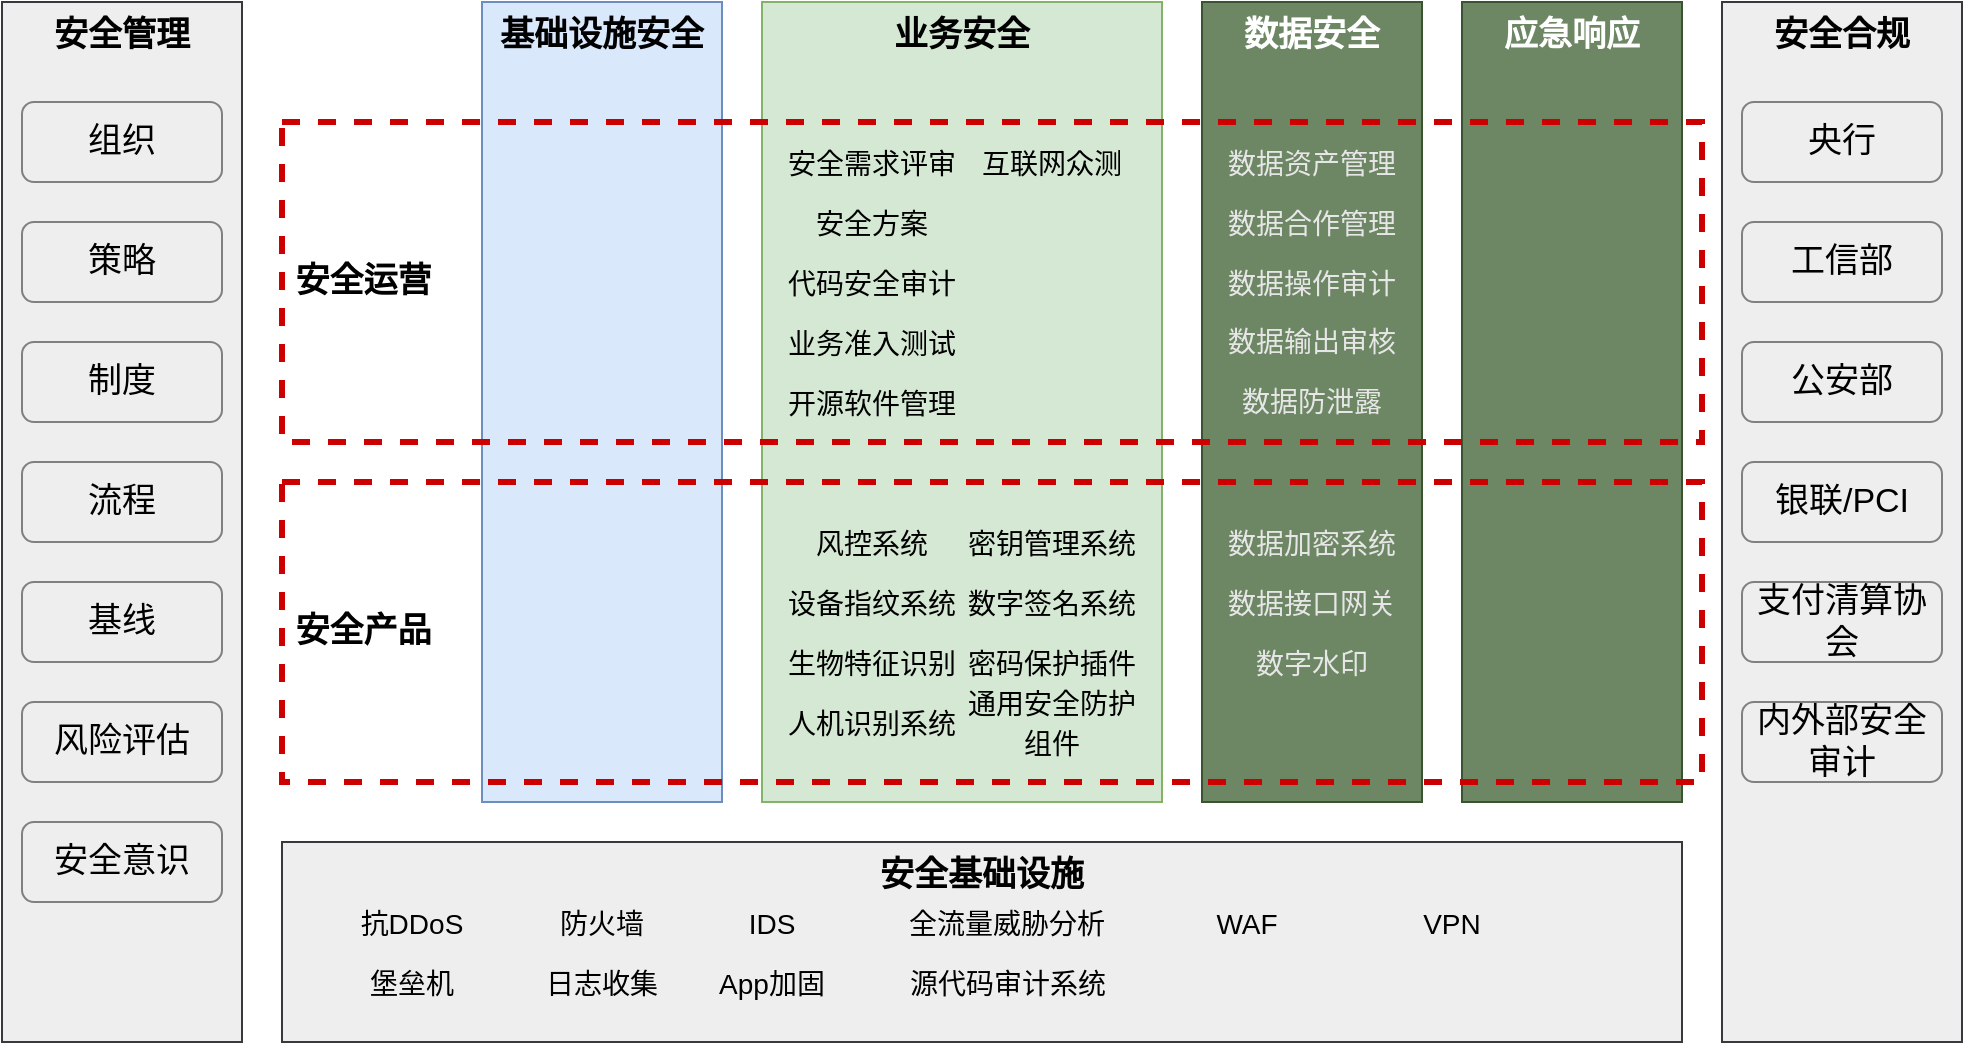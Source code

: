 <mxfile version="13.10.4" type="github">
  <diagram id="ONMBJDPt_NaG4KfXnIjE" name="Page-1">
    <mxGraphModel dx="1422" dy="857" grid="1" gridSize="10" guides="1" tooltips="1" connect="1" arrows="1" fold="1" page="1" pageScale="1" pageWidth="1654" pageHeight="2336" math="0" shadow="0">
      <root>
        <mxCell id="0" />
        <mxCell id="1" parent="0" />
        <mxCell id="Lal26h7ypOEPW8l7nXnO-2" value="安全合规" style="rounded=0;whiteSpace=wrap;html=1;align=center;labelPosition=center;verticalLabelPosition=middle;verticalAlign=top;fontStyle=1;fontSize=17;fillColor=#eeeeee;strokeColor=#36393d;" vertex="1" parent="1">
          <mxGeometry x="920" y="190" width="120" height="520" as="geometry" />
        </mxCell>
        <mxCell id="Lal26h7ypOEPW8l7nXnO-3" value="安全基础设施" style="rounded=0;whiteSpace=wrap;html=1;shadow=0;fontSize=17;fontStyle=1;verticalAlign=top;strokeColor=#36393d;fillColor=#eeeeee;glass=0;sketch=0;" vertex="1" parent="1">
          <mxGeometry x="200" y="610" width="700" height="100" as="geometry" />
        </mxCell>
        <mxCell id="Lal26h7ypOEPW8l7nXnO-63" value="vertical rectangle" parent="0" />
        <mxCell id="Lal26h7ypOEPW8l7nXnO-1" value="安全管理" style="rounded=0;whiteSpace=wrap;html=1;fontSize=17;fontStyle=1;verticalAlign=top;fillColor=#eeeeee;strokeColor=#36393d;" vertex="1" parent="Lal26h7ypOEPW8l7nXnO-63">
          <mxGeometry x="60" y="190" width="120" height="520" as="geometry" />
        </mxCell>
        <mxCell id="Lal26h7ypOEPW8l7nXnO-7" value="基础设施安全" style="rounded=0;whiteSpace=wrap;html=1;fontSize=17;fontStyle=1;verticalAlign=top;fillColor=#dae8fc;strokeColor=#6c8ebf;glass=0;shadow=0;sketch=0;" vertex="1" parent="Lal26h7ypOEPW8l7nXnO-63">
          <mxGeometry x="300" y="190" width="120" height="400" as="geometry" />
        </mxCell>
        <mxCell id="Lal26h7ypOEPW8l7nXnO-6" value="业务安全" style="rounded=0;whiteSpace=wrap;html=1;fontSize=17;fontStyle=1;verticalAlign=top;fillColor=#d5e8d4;strokeColor=#82b366;" vertex="1" parent="Lal26h7ypOEPW8l7nXnO-63">
          <mxGeometry x="440" y="190" width="200" height="400" as="geometry" />
        </mxCell>
        <mxCell id="Lal26h7ypOEPW8l7nXnO-8" value="数据安全" style="rounded=0;whiteSpace=wrap;html=1;fontSize=17;fontStyle=1;verticalAlign=top;fillColor=#6d8764;strokeColor=#3A5431;fontColor=#ffffff;" vertex="1" parent="Lal26h7ypOEPW8l7nXnO-63">
          <mxGeometry x="660" y="190" width="110" height="400" as="geometry" />
        </mxCell>
        <mxCell id="Lal26h7ypOEPW8l7nXnO-60" value="应急响应" style="rounded=0;whiteSpace=wrap;html=1;fontSize=17;fontStyle=1;verticalAlign=top;fillColor=#6d8764;strokeColor=#3A5431;fontColor=#ffffff;" vertex="1" parent="Lal26h7ypOEPW8l7nXnO-63">
          <mxGeometry x="790" y="190" width="110" height="400" as="geometry" />
        </mxCell>
        <mxCell id="Lal26h7ypOEPW8l7nXnO-64" value="horizontal rectangle" parent="0" />
        <mxCell id="Lal26h7ypOEPW8l7nXnO-5" value="&amp;nbsp;安全运营" style="rounded=0;whiteSpace=wrap;html=1;fontSize=17;fontStyle=1;verticalAlign=middle;align=left;dashed=1;strokeWidth=3;labelBackgroundColor=none;fillColor=none;strokeColor=#CC0000;" vertex="1" parent="Lal26h7ypOEPW8l7nXnO-64">
          <mxGeometry x="200" y="250" width="710" height="160" as="geometry" />
        </mxCell>
        <mxCell id="Lal26h7ypOEPW8l7nXnO-4" value="&amp;nbsp;安全产品" style="rounded=0;whiteSpace=wrap;html=1;fontSize=17;fontStyle=1;verticalAlign=middle;align=left;dashed=1;strokeColor=#CC0000;strokeWidth=3;fillColor=none;" vertex="1" parent="Lal26h7ypOEPW8l7nXnO-64">
          <mxGeometry x="200" y="430" width="710" height="150" as="geometry" />
        </mxCell>
        <mxCell id="Lal26h7ypOEPW8l7nXnO-65" value="texts" parent="0" />
        <mxCell id="Lal26h7ypOEPW8l7nXnO-10" value="组织" style="rounded=1;whiteSpace=wrap;html=1;shadow=0;glass=0;labelBackgroundColor=none;sketch=0;strokeWidth=1;fillColor=none;gradientColor=none;fontSize=17;align=center;strokeColor=#808080;" vertex="1" parent="Lal26h7ypOEPW8l7nXnO-65">
          <mxGeometry x="70" y="240" width="100" height="40" as="geometry" />
        </mxCell>
        <mxCell id="Lal26h7ypOEPW8l7nXnO-11" value="策略" style="rounded=1;whiteSpace=wrap;html=1;shadow=0;glass=0;labelBackgroundColor=none;sketch=0;strokeWidth=1;fillColor=none;gradientColor=none;fontSize=17;align=center;strokeColor=#808080;" vertex="1" parent="Lal26h7ypOEPW8l7nXnO-65">
          <mxGeometry x="70" y="300" width="100" height="40" as="geometry" />
        </mxCell>
        <mxCell id="Lal26h7ypOEPW8l7nXnO-12" value="制度" style="rounded=1;whiteSpace=wrap;html=1;shadow=0;glass=0;labelBackgroundColor=none;sketch=0;strokeWidth=1;fillColor=none;gradientColor=none;fontSize=17;align=center;strokeColor=#808080;" vertex="1" parent="Lal26h7ypOEPW8l7nXnO-65">
          <mxGeometry x="70" y="360" width="100" height="40" as="geometry" />
        </mxCell>
        <mxCell id="Lal26h7ypOEPW8l7nXnO-13" value="流程" style="rounded=1;whiteSpace=wrap;html=1;shadow=0;glass=0;labelBackgroundColor=none;sketch=0;strokeWidth=1;fillColor=none;gradientColor=none;fontSize=17;align=center;strokeColor=#808080;" vertex="1" parent="Lal26h7ypOEPW8l7nXnO-65">
          <mxGeometry x="70" y="420" width="100" height="40" as="geometry" />
        </mxCell>
        <mxCell id="Lal26h7ypOEPW8l7nXnO-14" value="基线" style="rounded=1;whiteSpace=wrap;html=1;shadow=0;glass=0;labelBackgroundColor=none;sketch=0;strokeWidth=1;fillColor=none;gradientColor=none;fontSize=17;align=center;strokeColor=#808080;" vertex="1" parent="Lal26h7ypOEPW8l7nXnO-65">
          <mxGeometry x="70" y="480" width="100" height="40" as="geometry" />
        </mxCell>
        <mxCell id="Lal26h7ypOEPW8l7nXnO-15" value="风险评估" style="rounded=1;whiteSpace=wrap;html=1;shadow=0;glass=0;labelBackgroundColor=none;sketch=0;strokeWidth=1;fillColor=none;gradientColor=none;fontSize=17;align=center;strokeColor=#808080;" vertex="1" parent="Lal26h7ypOEPW8l7nXnO-65">
          <mxGeometry x="70" y="540" width="100" height="40" as="geometry" />
        </mxCell>
        <mxCell id="Lal26h7ypOEPW8l7nXnO-16" value="安全意识" style="rounded=1;whiteSpace=wrap;html=1;shadow=0;glass=0;labelBackgroundColor=none;sketch=0;strokeWidth=1;fillColor=none;gradientColor=none;fontSize=17;align=center;strokeColor=#808080;" vertex="1" parent="Lal26h7ypOEPW8l7nXnO-65">
          <mxGeometry x="70" y="600" width="100" height="40" as="geometry" />
        </mxCell>
        <mxCell id="Lal26h7ypOEPW8l7nXnO-41" value="&lt;font style=&quot;font-size: 14px&quot;&gt;安全需求评审&lt;/font&gt;" style="text;html=1;strokeColor=none;fillColor=none;align=center;verticalAlign=middle;whiteSpace=wrap;rounded=0;shadow=0;glass=0;labelBackgroundColor=none;sketch=0;fontSize=16;" vertex="1" parent="Lal26h7ypOEPW8l7nXnO-65">
          <mxGeometry x="450" y="260" width="90" height="20" as="geometry" />
        </mxCell>
        <mxCell id="Lal26h7ypOEPW8l7nXnO-45" value="&lt;font style=&quot;font-size: 14px&quot;&gt;互联网众测&lt;/font&gt;" style="text;html=1;strokeColor=none;fillColor=none;align=center;verticalAlign=middle;whiteSpace=wrap;rounded=0;shadow=0;glass=0;labelBackgroundColor=none;sketch=0;fontSize=16;" vertex="1" parent="Lal26h7ypOEPW8l7nXnO-65">
          <mxGeometry x="540" y="260" width="90" height="20" as="geometry" />
        </mxCell>
        <mxCell id="Lal26h7ypOEPW8l7nXnO-54" value="&lt;font style=&quot;font-size: 14px&quot;&gt;安全方案&lt;/font&gt;" style="text;html=1;strokeColor=none;fillColor=none;align=center;verticalAlign=middle;whiteSpace=wrap;rounded=0;shadow=0;glass=0;labelBackgroundColor=none;sketch=0;fontSize=16;" vertex="1" parent="Lal26h7ypOEPW8l7nXnO-65">
          <mxGeometry x="450" y="290" width="90" height="20" as="geometry" />
        </mxCell>
        <mxCell id="Lal26h7ypOEPW8l7nXnO-42" value="&lt;font style=&quot;font-size: 14px&quot;&gt;代码安全审计&lt;/font&gt;" style="text;html=1;strokeColor=none;fillColor=none;align=center;verticalAlign=middle;whiteSpace=wrap;rounded=0;shadow=0;glass=0;labelBackgroundColor=none;sketch=0;fontSize=16;" vertex="1" parent="Lal26h7ypOEPW8l7nXnO-65">
          <mxGeometry x="450" y="320" width="90" height="20" as="geometry" />
        </mxCell>
        <mxCell id="Lal26h7ypOEPW8l7nXnO-43" value="&lt;font style=&quot;font-size: 14px&quot;&gt;业务准入测试&lt;/font&gt;" style="text;html=1;strokeColor=none;fillColor=none;align=center;verticalAlign=middle;whiteSpace=wrap;rounded=0;shadow=0;glass=0;labelBackgroundColor=none;sketch=0;fontSize=16;" vertex="1" parent="Lal26h7ypOEPW8l7nXnO-65">
          <mxGeometry x="450" y="350" width="90" height="20" as="geometry" />
        </mxCell>
        <mxCell id="Lal26h7ypOEPW8l7nXnO-44" value="&lt;font style=&quot;font-size: 14px&quot;&gt;开源软件管理&lt;/font&gt;" style="text;html=1;strokeColor=none;fillColor=none;align=center;verticalAlign=middle;whiteSpace=wrap;rounded=0;shadow=0;glass=0;labelBackgroundColor=none;sketch=0;fontSize=16;" vertex="1" parent="Lal26h7ypOEPW8l7nXnO-65">
          <mxGeometry x="450" y="380" width="90" height="20" as="geometry" />
        </mxCell>
        <mxCell id="Lal26h7ypOEPW8l7nXnO-32" value="&lt;font style=&quot;font-size: 14px&quot;&gt;风控系统&lt;/font&gt;" style="text;html=1;strokeColor=none;fillColor=none;align=center;verticalAlign=middle;whiteSpace=wrap;rounded=0;shadow=0;glass=0;labelBackgroundColor=none;sketch=0;fontSize=16;" vertex="1" parent="Lal26h7ypOEPW8l7nXnO-65">
          <mxGeometry x="450" y="450" width="90" height="20" as="geometry" />
        </mxCell>
        <mxCell id="Lal26h7ypOEPW8l7nXnO-37" value="&lt;font style=&quot;font-size: 14px&quot;&gt;密钥管理系统&lt;/font&gt;" style="text;html=1;strokeColor=none;fillColor=none;align=center;verticalAlign=middle;whiteSpace=wrap;rounded=0;shadow=0;glass=0;labelBackgroundColor=none;sketch=0;fontSize=16;" vertex="1" parent="Lal26h7ypOEPW8l7nXnO-65">
          <mxGeometry x="540" y="450" width="90" height="20" as="geometry" />
        </mxCell>
        <mxCell id="Lal26h7ypOEPW8l7nXnO-38" value="&lt;font style=&quot;font-size: 14px&quot;&gt;数字签名系统&lt;/font&gt;" style="text;html=1;strokeColor=none;fillColor=none;align=center;verticalAlign=middle;whiteSpace=wrap;rounded=0;shadow=0;glass=0;labelBackgroundColor=none;sketch=0;fontSize=16;" vertex="1" parent="Lal26h7ypOEPW8l7nXnO-65">
          <mxGeometry x="540" y="480" width="90" height="20" as="geometry" />
        </mxCell>
        <mxCell id="Lal26h7ypOEPW8l7nXnO-52" value="&lt;font style=&quot;font-size: 14px&quot;&gt;密码保护插件&lt;/font&gt;" style="text;html=1;strokeColor=none;fillColor=none;align=center;verticalAlign=middle;whiteSpace=wrap;rounded=0;shadow=0;glass=0;labelBackgroundColor=none;sketch=0;fontSize=16;" vertex="1" parent="Lal26h7ypOEPW8l7nXnO-65">
          <mxGeometry x="540" y="510" width="90" height="20" as="geometry" />
        </mxCell>
        <mxCell id="Lal26h7ypOEPW8l7nXnO-59" value="&lt;span style=&quot;font-size: 14px&quot;&gt;通用安全防护组件&lt;/span&gt;" style="text;html=1;strokeColor=none;fillColor=none;align=center;verticalAlign=middle;whiteSpace=wrap;rounded=0;shadow=0;glass=0;labelBackgroundColor=none;sketch=0;fontSize=16;" vertex="1" parent="Lal26h7ypOEPW8l7nXnO-65">
          <mxGeometry x="540" y="540" width="90" height="20" as="geometry" />
        </mxCell>
        <mxCell id="Lal26h7ypOEPW8l7nXnO-35" value="&lt;font style=&quot;font-size: 14px&quot;&gt;人机识别系统&lt;/font&gt;" style="text;html=1;strokeColor=none;fillColor=none;align=center;verticalAlign=middle;whiteSpace=wrap;rounded=0;shadow=0;glass=0;labelBackgroundColor=none;sketch=0;fontSize=16;" vertex="1" parent="Lal26h7ypOEPW8l7nXnO-65">
          <mxGeometry x="450" y="540" width="90" height="20" as="geometry" />
        </mxCell>
        <mxCell id="Lal26h7ypOEPW8l7nXnO-34" value="&lt;font style=&quot;font-size: 14px&quot;&gt;生物特征识别&lt;/font&gt;" style="text;html=1;strokeColor=none;fillColor=none;align=center;verticalAlign=middle;whiteSpace=wrap;rounded=0;shadow=0;glass=0;labelBackgroundColor=none;sketch=0;fontSize=16;" vertex="1" parent="Lal26h7ypOEPW8l7nXnO-65">
          <mxGeometry x="450" y="510" width="90" height="20" as="geometry" />
        </mxCell>
        <mxCell id="Lal26h7ypOEPW8l7nXnO-33" value="&lt;font style=&quot;font-size: 14px&quot;&gt;设备指纹系统&lt;/font&gt;" style="text;html=1;strokeColor=none;fillColor=none;align=center;verticalAlign=middle;whiteSpace=wrap;rounded=0;shadow=0;glass=0;labelBackgroundColor=none;sketch=0;fontSize=16;" vertex="1" parent="Lal26h7ypOEPW8l7nXnO-65">
          <mxGeometry x="450" y="480" width="90" height="20" as="geometry" />
        </mxCell>
        <mxCell id="Lal26h7ypOEPW8l7nXnO-26" value="&lt;font style=&quot;font-size: 14px&quot;&gt;数据资产管理&lt;/font&gt;" style="text;html=1;strokeColor=none;fillColor=none;align=center;verticalAlign=middle;whiteSpace=wrap;rounded=0;shadow=0;glass=0;labelBackgroundColor=none;sketch=0;fontSize=16;fontColor=#E6E6E6;" vertex="1" parent="Lal26h7ypOEPW8l7nXnO-65">
          <mxGeometry x="670" y="260" width="90" height="20" as="geometry" />
        </mxCell>
        <mxCell id="Lal26h7ypOEPW8l7nXnO-27" value="&lt;font style=&quot;font-size: 14px&quot;&gt;数据合作管理&lt;/font&gt;" style="text;html=1;strokeColor=none;fillColor=none;align=center;verticalAlign=middle;whiteSpace=wrap;rounded=0;shadow=0;glass=0;labelBackgroundColor=none;sketch=0;fontSize=16;fontColor=#E6E6E6;" vertex="1" parent="Lal26h7ypOEPW8l7nXnO-65">
          <mxGeometry x="670" y="290" width="90" height="20" as="geometry" />
        </mxCell>
        <mxCell id="Lal26h7ypOEPW8l7nXnO-28" value="&lt;font style=&quot;font-size: 14px&quot;&gt;数据操作审计&lt;/font&gt;" style="text;html=1;strokeColor=none;fillColor=none;align=center;verticalAlign=middle;whiteSpace=wrap;rounded=0;shadow=0;glass=0;labelBackgroundColor=none;sketch=0;fontSize=16;fontColor=#E6E6E6;" vertex="1" parent="Lal26h7ypOEPW8l7nXnO-65">
          <mxGeometry x="670" y="320" width="90" height="20" as="geometry" />
        </mxCell>
        <mxCell id="Lal26h7ypOEPW8l7nXnO-31" value="数据输出审核" style="text;html=1;strokeColor=none;fillColor=none;align=center;verticalAlign=middle;whiteSpace=wrap;rounded=0;shadow=0;glass=0;labelBackgroundColor=none;sketch=0;fontSize=14;fontColor=#E6E6E6;" vertex="1" parent="Lal26h7ypOEPW8l7nXnO-65">
          <mxGeometry x="670" y="350" width="90" height="20" as="geometry" />
        </mxCell>
        <mxCell id="Lal26h7ypOEPW8l7nXnO-23" value="数据防泄露" style="text;html=1;strokeColor=none;fillColor=none;align=center;verticalAlign=middle;whiteSpace=wrap;rounded=0;shadow=0;glass=0;labelBackgroundColor=none;sketch=0;fontSize=14;fontColor=#E6E6E6;" vertex="1" parent="Lal26h7ypOEPW8l7nXnO-65">
          <mxGeometry x="670" y="380" width="90" height="20" as="geometry" />
        </mxCell>
        <mxCell id="Lal26h7ypOEPW8l7nXnO-24" value="&lt;font style=&quot;font-size: 14px&quot;&gt;数据加密系统&lt;/font&gt;" style="text;html=1;strokeColor=none;fillColor=none;align=center;verticalAlign=middle;whiteSpace=wrap;rounded=0;shadow=0;glass=0;labelBackgroundColor=none;sketch=0;fontSize=16;fontColor=#E6E6E6;" vertex="1" parent="Lal26h7ypOEPW8l7nXnO-65">
          <mxGeometry x="670" y="450" width="90" height="20" as="geometry" />
        </mxCell>
        <mxCell id="Lal26h7ypOEPW8l7nXnO-29" value="&lt;font style=&quot;font-size: 14px&quot;&gt;数据接口网关&lt;/font&gt;" style="text;html=1;strokeColor=none;fillColor=none;align=center;verticalAlign=middle;whiteSpace=wrap;rounded=0;shadow=0;glass=0;labelBackgroundColor=none;sketch=0;fontSize=16;fontColor=#E6E6E6;" vertex="1" parent="Lal26h7ypOEPW8l7nXnO-65">
          <mxGeometry x="670" y="480" width="90" height="20" as="geometry" />
        </mxCell>
        <mxCell id="Lal26h7ypOEPW8l7nXnO-40" value="&lt;font style=&quot;font-size: 14px&quot;&gt;数字水印&lt;/font&gt;" style="text;html=1;strokeColor=none;fillColor=none;align=center;verticalAlign=middle;whiteSpace=wrap;rounded=0;shadow=0;glass=0;labelBackgroundColor=none;sketch=0;fontSize=16;fontColor=#E6E6E6;" vertex="1" parent="Lal26h7ypOEPW8l7nXnO-65">
          <mxGeometry x="670" y="510" width="90" height="20" as="geometry" />
        </mxCell>
        <mxCell id="Lal26h7ypOEPW8l7nXnO-17" value="央行" style="rounded=1;whiteSpace=wrap;html=1;shadow=0;glass=0;labelBackgroundColor=none;sketch=0;strokeWidth=1;fillColor=none;gradientColor=none;fontSize=17;align=center;strokeColor=#808080;" vertex="1" parent="Lal26h7ypOEPW8l7nXnO-65">
          <mxGeometry x="930" y="240" width="100" height="40" as="geometry" />
        </mxCell>
        <mxCell id="Lal26h7ypOEPW8l7nXnO-19" value="工信部" style="rounded=1;whiteSpace=wrap;html=1;shadow=0;glass=0;labelBackgroundColor=none;sketch=0;strokeWidth=1;fillColor=none;gradientColor=none;fontSize=17;align=center;strokeColor=#808080;" vertex="1" parent="Lal26h7ypOEPW8l7nXnO-65">
          <mxGeometry x="930" y="300" width="100" height="40" as="geometry" />
        </mxCell>
        <mxCell id="Lal26h7ypOEPW8l7nXnO-18" value="公安部" style="rounded=1;whiteSpace=wrap;html=1;shadow=0;glass=0;labelBackgroundColor=none;sketch=0;strokeWidth=1;fillColor=none;gradientColor=none;fontSize=17;align=center;strokeColor=#808080;" vertex="1" parent="Lal26h7ypOEPW8l7nXnO-65">
          <mxGeometry x="930" y="360" width="100" height="40" as="geometry" />
        </mxCell>
        <mxCell id="Lal26h7ypOEPW8l7nXnO-20" value="银联/PCI" style="rounded=1;whiteSpace=wrap;html=1;shadow=0;glass=0;labelBackgroundColor=none;sketch=0;strokeWidth=1;fillColor=none;gradientColor=none;fontSize=17;align=center;strokeColor=#808080;" vertex="1" parent="Lal26h7ypOEPW8l7nXnO-65">
          <mxGeometry x="930" y="420" width="100" height="40" as="geometry" />
        </mxCell>
        <mxCell id="Lal26h7ypOEPW8l7nXnO-21" value="支付清算协会" style="rounded=1;whiteSpace=wrap;html=1;shadow=0;glass=0;labelBackgroundColor=none;sketch=0;strokeWidth=1;fillColor=none;gradientColor=none;fontSize=17;align=center;strokeColor=#808080;" vertex="1" parent="Lal26h7ypOEPW8l7nXnO-65">
          <mxGeometry x="930" y="480" width="100" height="40" as="geometry" />
        </mxCell>
        <mxCell id="Lal26h7ypOEPW8l7nXnO-22" value="内外部安全审计" style="rounded=1;whiteSpace=wrap;html=1;shadow=0;glass=0;labelBackgroundColor=none;sketch=0;strokeWidth=1;fillColor=none;gradientColor=none;fontSize=17;align=center;strokeColor=#808080;" vertex="1" parent="Lal26h7ypOEPW8l7nXnO-65">
          <mxGeometry x="930" y="540" width="100" height="40" as="geometry" />
        </mxCell>
        <mxCell id="Lal26h7ypOEPW8l7nXnO-46" value="&lt;font style=&quot;font-size: 14px&quot;&gt;抗DDoS&lt;/font&gt;" style="text;html=1;strokeColor=none;fillColor=none;align=center;verticalAlign=middle;whiteSpace=wrap;rounded=0;shadow=0;glass=0;labelBackgroundColor=none;sketch=0;fontSize=16;" vertex="1" parent="Lal26h7ypOEPW8l7nXnO-65">
          <mxGeometry x="220" y="640" width="90" height="20" as="geometry" />
        </mxCell>
        <mxCell id="Lal26h7ypOEPW8l7nXnO-61" value="&lt;span style=&quot;font-size: 14px&quot;&gt;堡垒机&lt;/span&gt;" style="text;html=1;strokeColor=none;fillColor=none;align=center;verticalAlign=middle;whiteSpace=wrap;rounded=0;shadow=0;glass=0;labelBackgroundColor=none;sketch=0;fontSize=16;" vertex="1" parent="Lal26h7ypOEPW8l7nXnO-65">
          <mxGeometry x="220" y="670" width="90" height="20" as="geometry" />
        </mxCell>
        <mxCell id="Lal26h7ypOEPW8l7nXnO-47" value="&lt;font style=&quot;font-size: 14px&quot;&gt;防火墙&lt;/font&gt;" style="text;html=1;strokeColor=none;fillColor=none;align=center;verticalAlign=middle;whiteSpace=wrap;rounded=0;shadow=0;glass=0;labelBackgroundColor=none;sketch=0;fontSize=16;" vertex="1" parent="Lal26h7ypOEPW8l7nXnO-65">
          <mxGeometry x="315" y="640" width="90" height="20" as="geometry" />
        </mxCell>
        <mxCell id="Lal26h7ypOEPW8l7nXnO-62" value="&lt;span style=&quot;font-size: 14px&quot;&gt;日志收集&lt;/span&gt;" style="text;html=1;strokeColor=none;fillColor=none;align=center;verticalAlign=middle;whiteSpace=wrap;rounded=0;shadow=0;glass=0;labelBackgroundColor=none;sketch=0;fontSize=16;" vertex="1" parent="Lal26h7ypOEPW8l7nXnO-65">
          <mxGeometry x="315" y="670" width="90" height="20" as="geometry" />
        </mxCell>
        <mxCell id="Lal26h7ypOEPW8l7nXnO-56" value="&lt;span style=&quot;font-size: 14px&quot;&gt;App加固&lt;/span&gt;" style="text;html=1;strokeColor=none;fillColor=none;align=center;verticalAlign=middle;whiteSpace=wrap;rounded=0;shadow=0;glass=0;labelBackgroundColor=none;sketch=0;fontSize=16;" vertex="1" parent="Lal26h7ypOEPW8l7nXnO-65">
          <mxGeometry x="400" y="670" width="90" height="20" as="geometry" />
        </mxCell>
        <mxCell id="Lal26h7ypOEPW8l7nXnO-48" value="&lt;font style=&quot;font-size: 14px&quot;&gt;IDS&lt;/font&gt;" style="text;html=1;strokeColor=none;fillColor=none;align=center;verticalAlign=middle;whiteSpace=wrap;rounded=0;shadow=0;glass=0;labelBackgroundColor=none;sketch=0;fontSize=16;" vertex="1" parent="Lal26h7ypOEPW8l7nXnO-65">
          <mxGeometry x="400" y="640" width="90" height="20" as="geometry" />
        </mxCell>
        <mxCell id="Lal26h7ypOEPW8l7nXnO-49" value="&lt;font style=&quot;font-size: 14px&quot;&gt;全流量威胁分析&lt;/font&gt;" style="text;html=1;strokeColor=none;fillColor=none;align=center;verticalAlign=middle;whiteSpace=wrap;rounded=0;shadow=0;glass=0;labelBackgroundColor=none;sketch=0;fontSize=16;" vertex="1" parent="Lal26h7ypOEPW8l7nXnO-65">
          <mxGeometry x="510" y="640" width="105" height="20" as="geometry" />
        </mxCell>
        <mxCell id="Lal26h7ypOEPW8l7nXnO-58" value="&lt;span style=&quot;font-size: 14px&quot;&gt;源代码审计系统&lt;/span&gt;" style="text;html=1;strokeColor=none;fillColor=none;align=center;verticalAlign=middle;whiteSpace=wrap;rounded=0;shadow=0;glass=0;labelBackgroundColor=none;sketch=0;fontSize=16;" vertex="1" parent="Lal26h7ypOEPW8l7nXnO-65">
          <mxGeometry x="512.5" y="670" width="100" height="20" as="geometry" />
        </mxCell>
        <mxCell id="Lal26h7ypOEPW8l7nXnO-50" value="&lt;font style=&quot;font-size: 14px&quot;&gt;WAF&lt;/font&gt;" style="text;html=1;strokeColor=none;fillColor=none;align=center;verticalAlign=middle;whiteSpace=wrap;rounded=0;shadow=0;glass=0;labelBackgroundColor=none;sketch=0;fontSize=16;" vertex="1" parent="Lal26h7ypOEPW8l7nXnO-65">
          <mxGeometry x="630" y="640" width="105" height="20" as="geometry" />
        </mxCell>
        <mxCell id="Lal26h7ypOEPW8l7nXnO-51" value="&lt;span style=&quot;font-size: 14px&quot;&gt;VPN&lt;/span&gt;" style="text;html=1;strokeColor=none;fillColor=none;align=center;verticalAlign=middle;whiteSpace=wrap;rounded=0;shadow=0;glass=0;labelBackgroundColor=none;sketch=0;fontSize=16;" vertex="1" parent="Lal26h7ypOEPW8l7nXnO-65">
          <mxGeometry x="740" y="640" width="90" height="20" as="geometry" />
        </mxCell>
      </root>
    </mxGraphModel>
  </diagram>
</mxfile>
